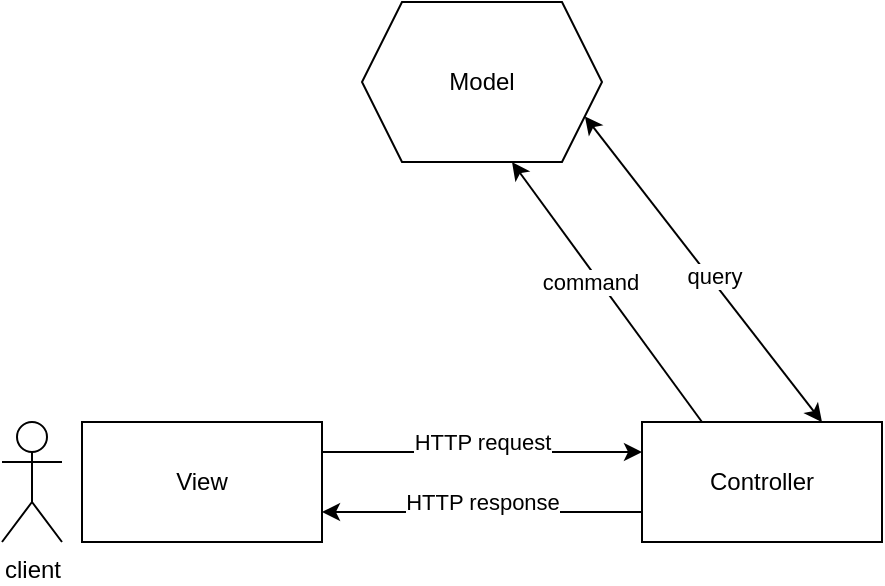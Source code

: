 <mxfile version="28.2.3">
  <diagram name="Seite-1" id="whlPGiVhSlHkqhhvS7i_">
    <mxGraphModel dx="1426" dy="779" grid="1" gridSize="10" guides="1" tooltips="1" connect="1" arrows="1" fold="1" page="1" pageScale="1" pageWidth="827" pageHeight="1169" math="0" shadow="0">
      <root>
        <mxCell id="0" />
        <mxCell id="1" parent="0" />
        <mxCell id="OAAbCszZ7vZROpM18Td2-2" value="View" style="rounded=0;whiteSpace=wrap;html=1;" vertex="1" parent="1">
          <mxGeometry x="200" y="570" width="120" height="60" as="geometry" />
        </mxCell>
        <mxCell id="OAAbCszZ7vZROpM18Td2-3" value="Controller" style="rounded=0;whiteSpace=wrap;html=1;" vertex="1" parent="1">
          <mxGeometry x="480" y="570" width="120" height="60" as="geometry" />
        </mxCell>
        <mxCell id="OAAbCszZ7vZROpM18Td2-4" value="" style="endArrow=classic;html=1;rounded=0;exitX=1;exitY=0.25;exitDx=0;exitDy=0;entryX=0;entryY=0.25;entryDx=0;entryDy=0;" edge="1" parent="1" source="OAAbCszZ7vZROpM18Td2-2" target="OAAbCszZ7vZROpM18Td2-3">
          <mxGeometry width="50" height="50" relative="1" as="geometry">
            <mxPoint x="350" y="600" as="sourcePoint" />
            <mxPoint x="400" y="550" as="targetPoint" />
          </mxGeometry>
        </mxCell>
        <mxCell id="OAAbCszZ7vZROpM18Td2-5" value="HTTP request" style="edgeLabel;html=1;align=center;verticalAlign=middle;resizable=0;points=[];" vertex="1" connectable="0" parent="OAAbCszZ7vZROpM18Td2-4">
          <mxGeometry x="0.237" relative="1" as="geometry">
            <mxPoint x="-19" y="-5" as="offset" />
          </mxGeometry>
        </mxCell>
        <mxCell id="OAAbCszZ7vZROpM18Td2-6" value="" style="endArrow=classic;html=1;rounded=0;exitX=0;exitY=0.75;exitDx=0;exitDy=0;entryX=1;entryY=0.75;entryDx=0;entryDy=0;" edge="1" parent="1" source="OAAbCszZ7vZROpM18Td2-3" target="OAAbCszZ7vZROpM18Td2-2">
          <mxGeometry width="50" height="50" relative="1" as="geometry">
            <mxPoint x="389" y="660" as="sourcePoint" />
            <mxPoint x="439" y="610" as="targetPoint" />
          </mxGeometry>
        </mxCell>
        <mxCell id="OAAbCszZ7vZROpM18Td2-7" value="HTTP response" style="edgeLabel;html=1;align=center;verticalAlign=middle;resizable=0;points=[];" vertex="1" connectable="0" parent="OAAbCszZ7vZROpM18Td2-6">
          <mxGeometry x="0.2" y="2" relative="1" as="geometry">
            <mxPoint x="16" y="-7" as="offset" />
          </mxGeometry>
        </mxCell>
        <mxCell id="OAAbCszZ7vZROpM18Td2-8" value="" style="endArrow=classic;html=1;rounded=0;exitX=0.25;exitY=0;exitDx=0;exitDy=0;entryX=0.625;entryY=1;entryDx=0;entryDy=0;" edge="1" parent="1" source="OAAbCszZ7vZROpM18Td2-3" target="OAAbCszZ7vZROpM18Td2-15">
          <mxGeometry width="50" height="50" relative="1" as="geometry">
            <mxPoint x="390" y="430" as="sourcePoint" />
            <mxPoint x="430" y="440" as="targetPoint" />
          </mxGeometry>
        </mxCell>
        <mxCell id="OAAbCszZ7vZROpM18Td2-9" value="command" style="edgeLabel;html=1;align=center;verticalAlign=middle;resizable=0;points=[];" vertex="1" connectable="0" parent="OAAbCszZ7vZROpM18Td2-8">
          <mxGeometry x="-0.112" y="-1" relative="1" as="geometry">
            <mxPoint x="-15" y="-12" as="offset" />
          </mxGeometry>
        </mxCell>
        <mxCell id="OAAbCszZ7vZROpM18Td2-10" value="" style="endArrow=classic;startArrow=classic;html=1;rounded=0;entryX=1;entryY=0.75;entryDx=0;entryDy=0;exitX=0.75;exitY=0;exitDx=0;exitDy=0;" edge="1" parent="1" source="OAAbCszZ7vZROpM18Td2-3" target="OAAbCszZ7vZROpM18Td2-15">
          <mxGeometry width="50" height="50" relative="1" as="geometry">
            <mxPoint x="390" y="430" as="sourcePoint" />
            <mxPoint x="460" y="425" as="targetPoint" />
          </mxGeometry>
        </mxCell>
        <mxCell id="OAAbCszZ7vZROpM18Td2-11" value="query" style="edgeLabel;html=1;align=center;verticalAlign=middle;resizable=0;points=[];" vertex="1" connectable="0" parent="OAAbCszZ7vZROpM18Td2-10">
          <mxGeometry x="-0.004" relative="1" as="geometry">
            <mxPoint x="5" y="3" as="offset" />
          </mxGeometry>
        </mxCell>
        <mxCell id="OAAbCszZ7vZROpM18Td2-12" value="client" style="shape=umlActor;verticalLabelPosition=bottom;verticalAlign=top;html=1;outlineConnect=0;" vertex="1" parent="1">
          <mxGeometry x="160" y="570" width="30" height="60" as="geometry" />
        </mxCell>
        <mxCell id="OAAbCszZ7vZROpM18Td2-15" value="Model" style="shape=hexagon;perimeter=hexagonPerimeter2;whiteSpace=wrap;html=1;fixedSize=1;" vertex="1" parent="1">
          <mxGeometry x="340" y="360" width="120" height="80" as="geometry" />
        </mxCell>
      </root>
    </mxGraphModel>
  </diagram>
</mxfile>
